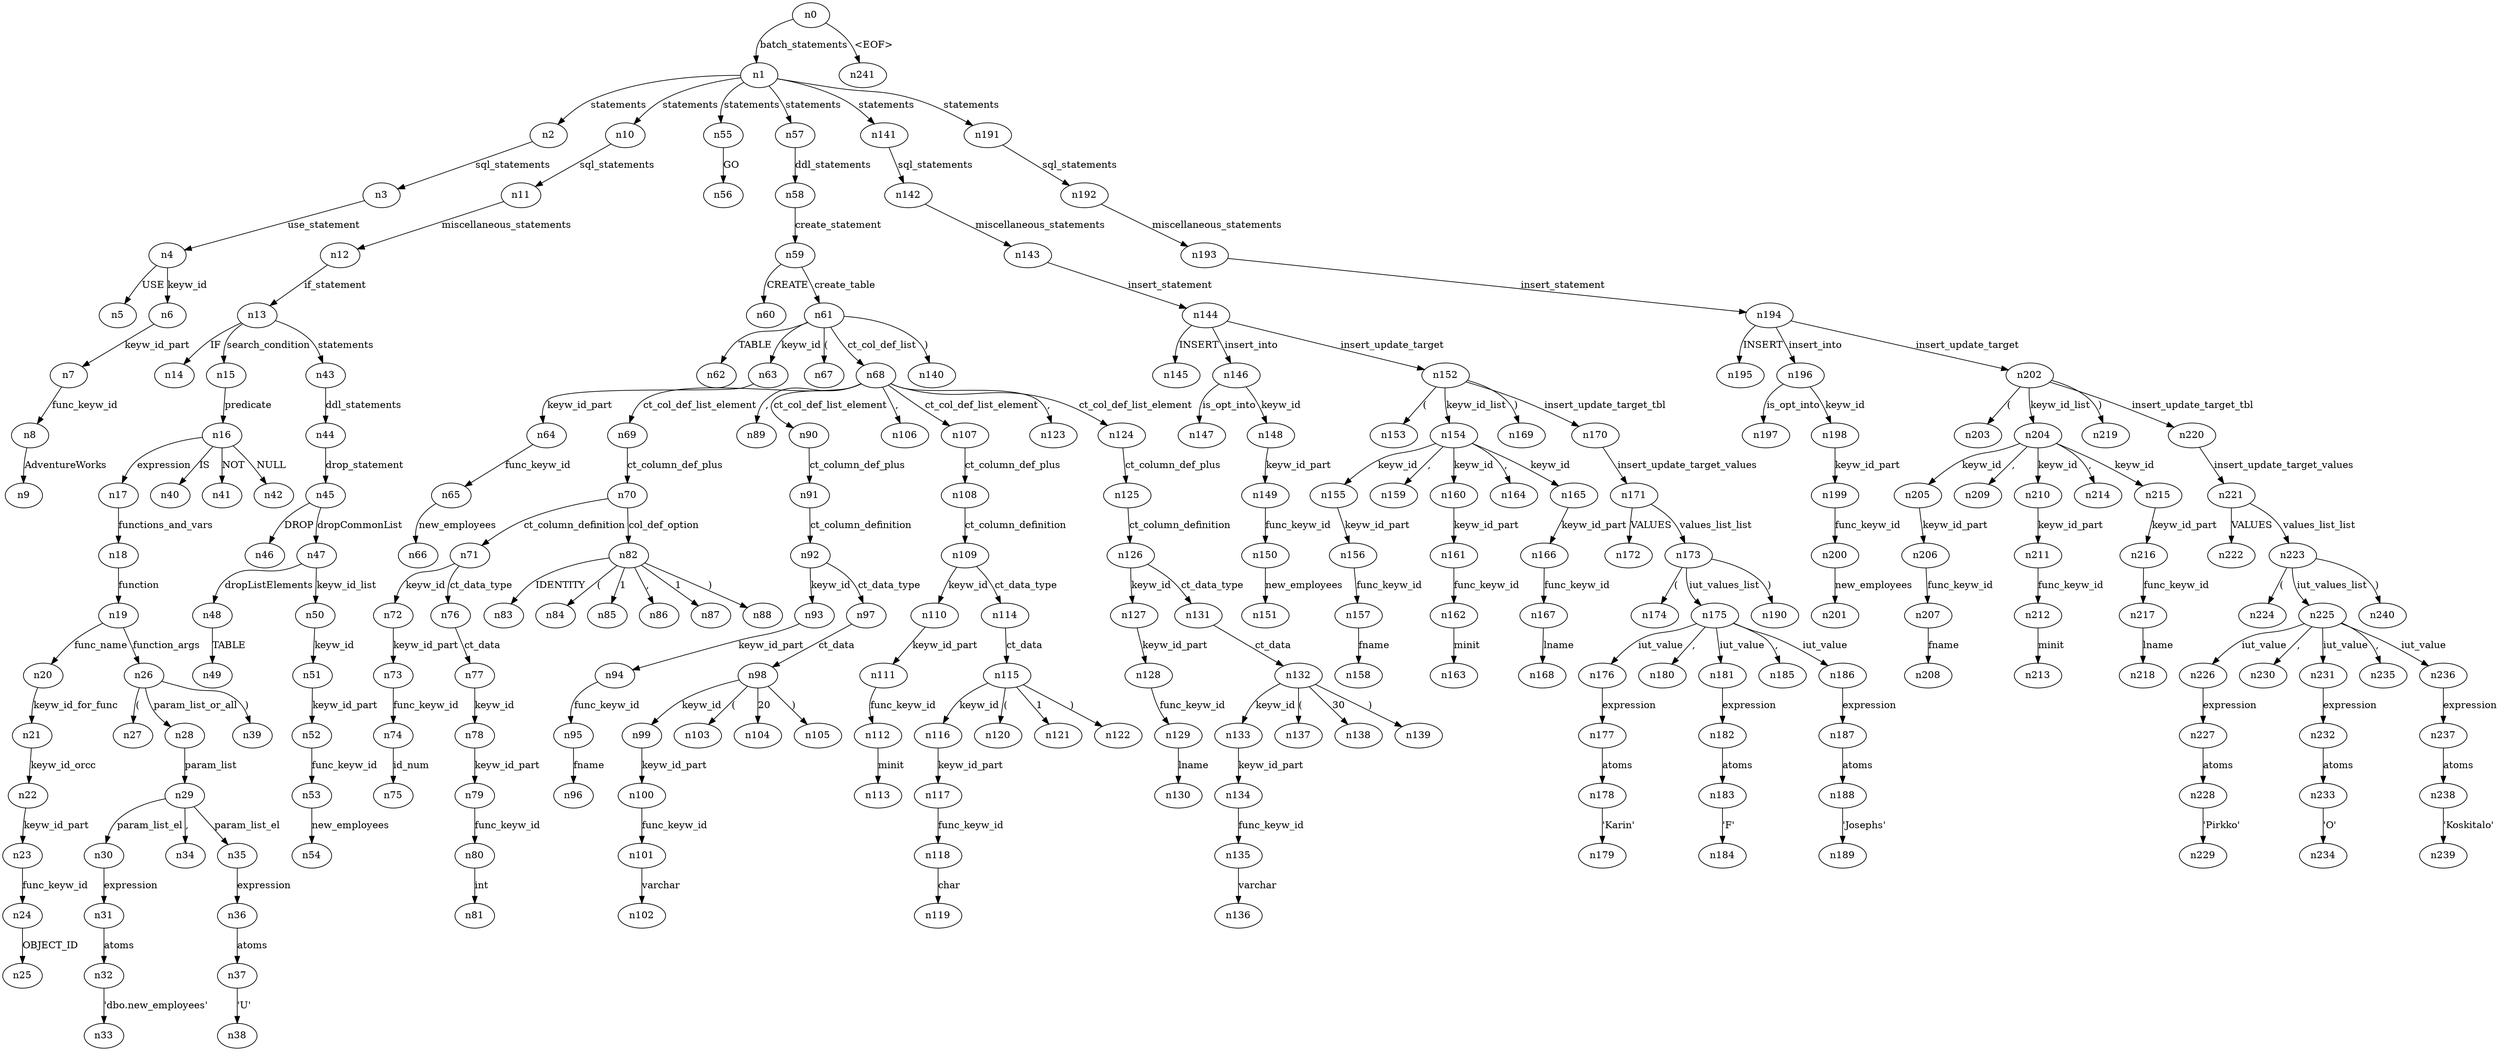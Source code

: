 digraph ParseTree {
  n0 -> n1 [label="batch_statements"];
  n1 -> n2 [label="statements"];
  n2 -> n3 [label="sql_statements"];
  n3 -> n4 [label="use_statement"];
  n4 -> n5 [label="USE"];
  n4 -> n6 [label="keyw_id"];
  n6 -> n7 [label="keyw_id_part"];
  n7 -> n8 [label="func_keyw_id"];
  n8 -> n9 [label="AdventureWorks"];
  n1 -> n10 [label="statements"];
  n10 -> n11 [label="sql_statements"];
  n11 -> n12 [label="miscellaneous_statements"];
  n12 -> n13 [label="if_statement"];
  n13 -> n14 [label="IF"];
  n13 -> n15 [label="search_condition"];
  n15 -> n16 [label="predicate"];
  n16 -> n17 [label="expression"];
  n17 -> n18 [label="functions_and_vars"];
  n18 -> n19 [label="function"];
  n19 -> n20 [label="func_name"];
  n20 -> n21 [label="keyw_id_for_func"];
  n21 -> n22 [label="keyw_id_orcc"];
  n22 -> n23 [label="keyw_id_part"];
  n23 -> n24 [label="func_keyw_id"];
  n24 -> n25 [label="OBJECT_ID"];
  n19 -> n26 [label="function_args"];
  n26 -> n27 [label="("];
  n26 -> n28 [label="param_list_or_all"];
  n28 -> n29 [label="param_list"];
  n29 -> n30 [label="param_list_el"];
  n30 -> n31 [label="expression"];
  n31 -> n32 [label="atoms"];
  n32 -> n33 [label="'dbo.new_employees'"];
  n29 -> n34 [label=","];
  n29 -> n35 [label="param_list_el"];
  n35 -> n36 [label="expression"];
  n36 -> n37 [label="atoms"];
  n37 -> n38 [label="'U'"];
  n26 -> n39 [label=")"];
  n16 -> n40 [label="IS"];
  n16 -> n41 [label="NOT"];
  n16 -> n42 [label="NULL"];
  n13 -> n43 [label="statements"];
  n43 -> n44 [label="ddl_statements"];
  n44 -> n45 [label="drop_statement"];
  n45 -> n46 [label="DROP"];
  n45 -> n47 [label="dropCommonList"];
  n47 -> n48 [label="dropListElements"];
  n48 -> n49 [label="TABLE"];
  n47 -> n50 [label="keyw_id_list"];
  n50 -> n51 [label="keyw_id"];
  n51 -> n52 [label="keyw_id_part"];
  n52 -> n53 [label="func_keyw_id"];
  n53 -> n54 [label="new_employees"];
  n1 -> n55 [label="statements"];
  n55 -> n56 [label="GO"];
  n1 -> n57 [label="statements"];
  n57 -> n58 [label="ddl_statements"];
  n58 -> n59 [label="create_statement"];
  n59 -> n60 [label="CREATE"];
  n59 -> n61 [label="create_table"];
  n61 -> n62 [label="TABLE"];
  n61 -> n63 [label="keyw_id"];
  n63 -> n64 [label="keyw_id_part"];
  n64 -> n65 [label="func_keyw_id"];
  n65 -> n66 [label="new_employees"];
  n61 -> n67 [label="("];
  n61 -> n68 [label="ct_col_def_list"];
  n68 -> n69 [label="ct_col_def_list_element"];
  n69 -> n70 [label="ct_column_def_plus"];
  n70 -> n71 [label="ct_column_definition"];
  n71 -> n72 [label="keyw_id"];
  n72 -> n73 [label="keyw_id_part"];
  n73 -> n74 [label="func_keyw_id"];
  n74 -> n75 [label="id_num"];
  n71 -> n76 [label="ct_data_type"];
  n76 -> n77 [label="ct_data"];
  n77 -> n78 [label="keyw_id"];
  n78 -> n79 [label="keyw_id_part"];
  n79 -> n80 [label="func_keyw_id"];
  n80 -> n81 [label="int"];
  n70 -> n82 [label="col_def_option"];
  n82 -> n83 [label="IDENTITY"];
  n82 -> n84 [label="("];
  n82 -> n85 [label="1"];
  n82 -> n86 [label=","];
  n82 -> n87 [label="1"];
  n82 -> n88 [label=")"];
  n68 -> n89 [label=","];
  n68 -> n90 [label="ct_col_def_list_element"];
  n90 -> n91 [label="ct_column_def_plus"];
  n91 -> n92 [label="ct_column_definition"];
  n92 -> n93 [label="keyw_id"];
  n93 -> n94 [label="keyw_id_part"];
  n94 -> n95 [label="func_keyw_id"];
  n95 -> n96 [label="fname"];
  n92 -> n97 [label="ct_data_type"];
  n97 -> n98 [label="ct_data"];
  n98 -> n99 [label="keyw_id"];
  n99 -> n100 [label="keyw_id_part"];
  n100 -> n101 [label="func_keyw_id"];
  n101 -> n102 [label="varchar"];
  n98 -> n103 [label="("];
  n98 -> n104 [label="20"];
  n98 -> n105 [label=")"];
  n68 -> n106 [label=","];
  n68 -> n107 [label="ct_col_def_list_element"];
  n107 -> n108 [label="ct_column_def_plus"];
  n108 -> n109 [label="ct_column_definition"];
  n109 -> n110 [label="keyw_id"];
  n110 -> n111 [label="keyw_id_part"];
  n111 -> n112 [label="func_keyw_id"];
  n112 -> n113 [label="minit"];
  n109 -> n114 [label="ct_data_type"];
  n114 -> n115 [label="ct_data"];
  n115 -> n116 [label="keyw_id"];
  n116 -> n117 [label="keyw_id_part"];
  n117 -> n118 [label="func_keyw_id"];
  n118 -> n119 [label="char"];
  n115 -> n120 [label="("];
  n115 -> n121 [label="1"];
  n115 -> n122 [label=")"];
  n68 -> n123 [label=","];
  n68 -> n124 [label="ct_col_def_list_element"];
  n124 -> n125 [label="ct_column_def_plus"];
  n125 -> n126 [label="ct_column_definition"];
  n126 -> n127 [label="keyw_id"];
  n127 -> n128 [label="keyw_id_part"];
  n128 -> n129 [label="func_keyw_id"];
  n129 -> n130 [label="lname"];
  n126 -> n131 [label="ct_data_type"];
  n131 -> n132 [label="ct_data"];
  n132 -> n133 [label="keyw_id"];
  n133 -> n134 [label="keyw_id_part"];
  n134 -> n135 [label="func_keyw_id"];
  n135 -> n136 [label="varchar"];
  n132 -> n137 [label="("];
  n132 -> n138 [label="30"];
  n132 -> n139 [label=")"];
  n61 -> n140 [label=")"];
  n1 -> n141 [label="statements"];
  n141 -> n142 [label="sql_statements"];
  n142 -> n143 [label="miscellaneous_statements"];
  n143 -> n144 [label="insert_statement"];
  n144 -> n145 [label="INSERT"];
  n144 -> n146 [label="insert_into"];
  n146 -> n147 [label="is_opt_into"];
  n146 -> n148 [label="keyw_id"];
  n148 -> n149 [label="keyw_id_part"];
  n149 -> n150 [label="func_keyw_id"];
  n150 -> n151 [label="new_employees"];
  n144 -> n152 [label="insert_update_target"];
  n152 -> n153 [label="("];
  n152 -> n154 [label="keyw_id_list"];
  n154 -> n155 [label="keyw_id"];
  n155 -> n156 [label="keyw_id_part"];
  n156 -> n157 [label="func_keyw_id"];
  n157 -> n158 [label="fname"];
  n154 -> n159 [label=","];
  n154 -> n160 [label="keyw_id"];
  n160 -> n161 [label="keyw_id_part"];
  n161 -> n162 [label="func_keyw_id"];
  n162 -> n163 [label="minit"];
  n154 -> n164 [label=","];
  n154 -> n165 [label="keyw_id"];
  n165 -> n166 [label="keyw_id_part"];
  n166 -> n167 [label="func_keyw_id"];
  n167 -> n168 [label="lname"];
  n152 -> n169 [label=")"];
  n152 -> n170 [label="insert_update_target_tbl"];
  n170 -> n171 [label="insert_update_target_values"];
  n171 -> n172 [label="VALUES"];
  n171 -> n173 [label="values_list_list"];
  n173 -> n174 [label="("];
  n173 -> n175 [label="iut_values_list"];
  n175 -> n176 [label="iut_value"];
  n176 -> n177 [label="expression"];
  n177 -> n178 [label="atoms"];
  n178 -> n179 [label="'Karin'"];
  n175 -> n180 [label=","];
  n175 -> n181 [label="iut_value"];
  n181 -> n182 [label="expression"];
  n182 -> n183 [label="atoms"];
  n183 -> n184 [label="'F'"];
  n175 -> n185 [label=","];
  n175 -> n186 [label="iut_value"];
  n186 -> n187 [label="expression"];
  n187 -> n188 [label="atoms"];
  n188 -> n189 [label="'Josephs'"];
  n173 -> n190 [label=")"];
  n1 -> n191 [label="statements"];
  n191 -> n192 [label="sql_statements"];
  n192 -> n193 [label="miscellaneous_statements"];
  n193 -> n194 [label="insert_statement"];
  n194 -> n195 [label="INSERT"];
  n194 -> n196 [label="insert_into"];
  n196 -> n197 [label="is_opt_into"];
  n196 -> n198 [label="keyw_id"];
  n198 -> n199 [label="keyw_id_part"];
  n199 -> n200 [label="func_keyw_id"];
  n200 -> n201 [label="new_employees"];
  n194 -> n202 [label="insert_update_target"];
  n202 -> n203 [label="("];
  n202 -> n204 [label="keyw_id_list"];
  n204 -> n205 [label="keyw_id"];
  n205 -> n206 [label="keyw_id_part"];
  n206 -> n207 [label="func_keyw_id"];
  n207 -> n208 [label="fname"];
  n204 -> n209 [label=","];
  n204 -> n210 [label="keyw_id"];
  n210 -> n211 [label="keyw_id_part"];
  n211 -> n212 [label="func_keyw_id"];
  n212 -> n213 [label="minit"];
  n204 -> n214 [label=","];
  n204 -> n215 [label="keyw_id"];
  n215 -> n216 [label="keyw_id_part"];
  n216 -> n217 [label="func_keyw_id"];
  n217 -> n218 [label="lname"];
  n202 -> n219 [label=")"];
  n202 -> n220 [label="insert_update_target_tbl"];
  n220 -> n221 [label="insert_update_target_values"];
  n221 -> n222 [label="VALUES"];
  n221 -> n223 [label="values_list_list"];
  n223 -> n224 [label="("];
  n223 -> n225 [label="iut_values_list"];
  n225 -> n226 [label="iut_value"];
  n226 -> n227 [label="expression"];
  n227 -> n228 [label="atoms"];
  n228 -> n229 [label="'Pirkko'"];
  n225 -> n230 [label=","];
  n225 -> n231 [label="iut_value"];
  n231 -> n232 [label="expression"];
  n232 -> n233 [label="atoms"];
  n233 -> n234 [label="'O'"];
  n225 -> n235 [label=","];
  n225 -> n236 [label="iut_value"];
  n236 -> n237 [label="expression"];
  n237 -> n238 [label="atoms"];
  n238 -> n239 [label="'Koskitalo'"];
  n223 -> n240 [label=")"];
  n0 -> n241 [label="<EOF>"];
}